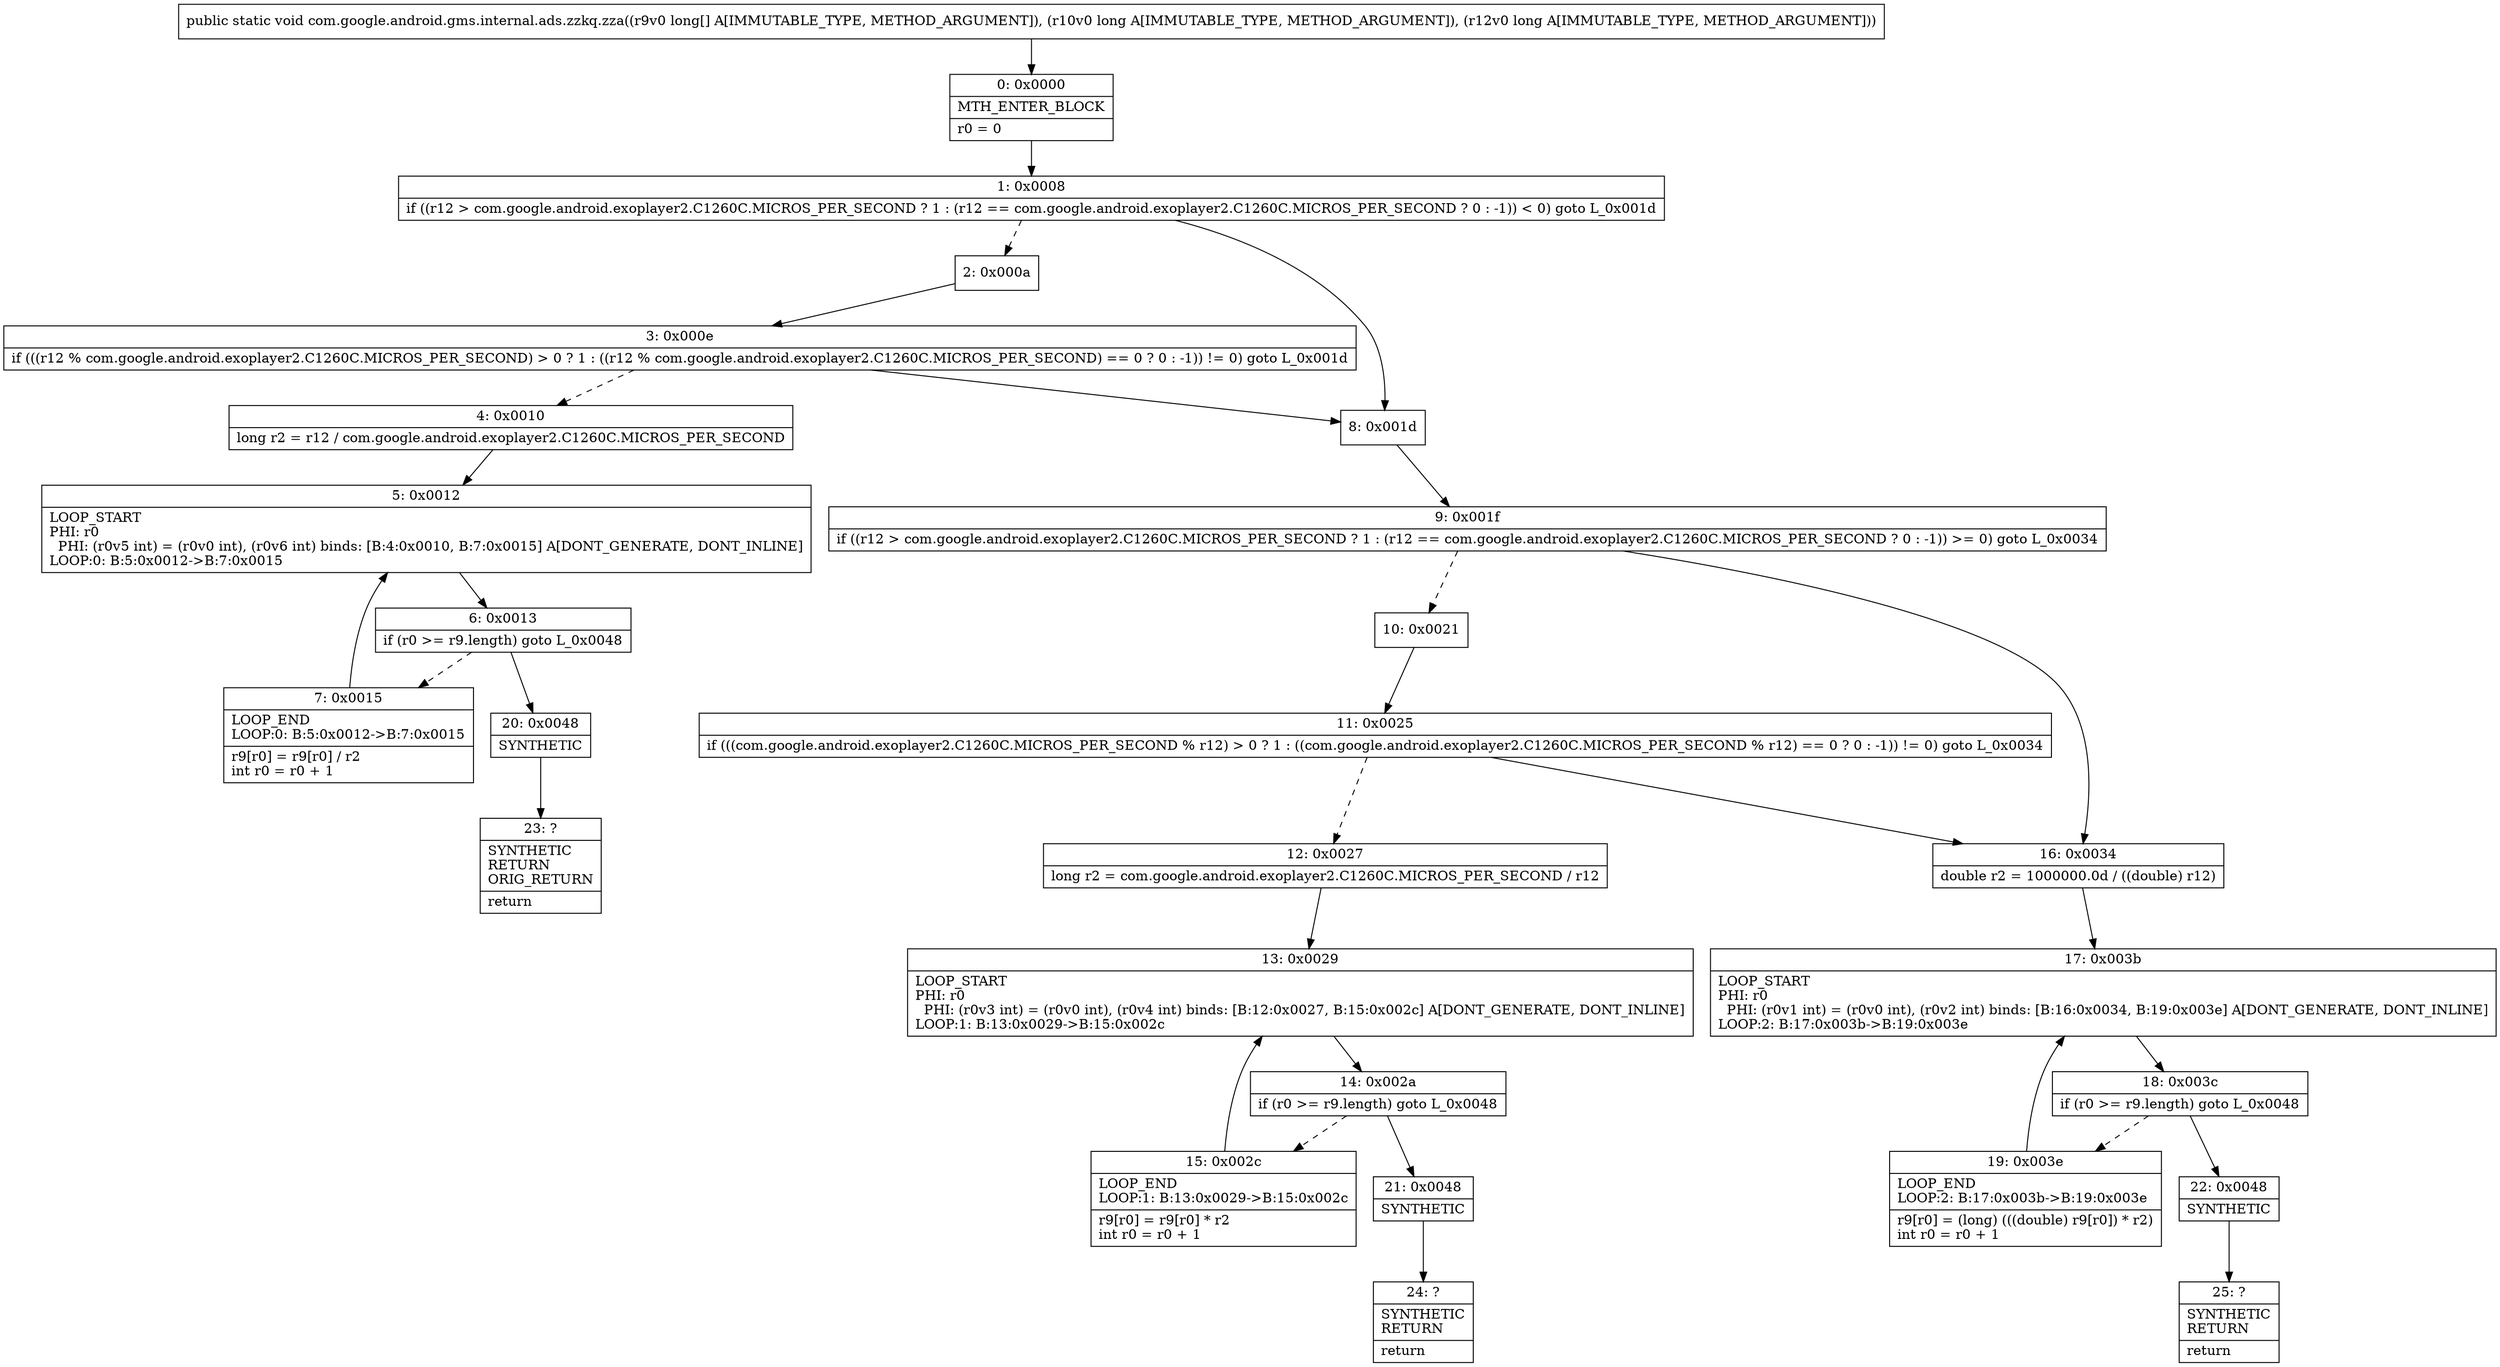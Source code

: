 digraph "CFG forcom.google.android.gms.internal.ads.zzkq.zza([JJJ)V" {
Node_0 [shape=record,label="{0\:\ 0x0000|MTH_ENTER_BLOCK\l|r0 = 0\l}"];
Node_1 [shape=record,label="{1\:\ 0x0008|if ((r12 \> com.google.android.exoplayer2.C1260C.MICROS_PER_SECOND ? 1 : (r12 == com.google.android.exoplayer2.C1260C.MICROS_PER_SECOND ? 0 : \-1)) \< 0) goto L_0x001d\l}"];
Node_2 [shape=record,label="{2\:\ 0x000a}"];
Node_3 [shape=record,label="{3\:\ 0x000e|if (((r12 % com.google.android.exoplayer2.C1260C.MICROS_PER_SECOND) \> 0 ? 1 : ((r12 % com.google.android.exoplayer2.C1260C.MICROS_PER_SECOND) == 0 ? 0 : \-1)) != 0) goto L_0x001d\l}"];
Node_4 [shape=record,label="{4\:\ 0x0010|long r2 = r12 \/ com.google.android.exoplayer2.C1260C.MICROS_PER_SECOND\l}"];
Node_5 [shape=record,label="{5\:\ 0x0012|LOOP_START\lPHI: r0 \l  PHI: (r0v5 int) = (r0v0 int), (r0v6 int) binds: [B:4:0x0010, B:7:0x0015] A[DONT_GENERATE, DONT_INLINE]\lLOOP:0: B:5:0x0012\-\>B:7:0x0015\l}"];
Node_6 [shape=record,label="{6\:\ 0x0013|if (r0 \>= r9.length) goto L_0x0048\l}"];
Node_7 [shape=record,label="{7\:\ 0x0015|LOOP_END\lLOOP:0: B:5:0x0012\-\>B:7:0x0015\l|r9[r0] = r9[r0] \/ r2\lint r0 = r0 + 1\l}"];
Node_8 [shape=record,label="{8\:\ 0x001d}"];
Node_9 [shape=record,label="{9\:\ 0x001f|if ((r12 \> com.google.android.exoplayer2.C1260C.MICROS_PER_SECOND ? 1 : (r12 == com.google.android.exoplayer2.C1260C.MICROS_PER_SECOND ? 0 : \-1)) \>= 0) goto L_0x0034\l}"];
Node_10 [shape=record,label="{10\:\ 0x0021}"];
Node_11 [shape=record,label="{11\:\ 0x0025|if (((com.google.android.exoplayer2.C1260C.MICROS_PER_SECOND % r12) \> 0 ? 1 : ((com.google.android.exoplayer2.C1260C.MICROS_PER_SECOND % r12) == 0 ? 0 : \-1)) != 0) goto L_0x0034\l}"];
Node_12 [shape=record,label="{12\:\ 0x0027|long r2 = com.google.android.exoplayer2.C1260C.MICROS_PER_SECOND \/ r12\l}"];
Node_13 [shape=record,label="{13\:\ 0x0029|LOOP_START\lPHI: r0 \l  PHI: (r0v3 int) = (r0v0 int), (r0v4 int) binds: [B:12:0x0027, B:15:0x002c] A[DONT_GENERATE, DONT_INLINE]\lLOOP:1: B:13:0x0029\-\>B:15:0x002c\l}"];
Node_14 [shape=record,label="{14\:\ 0x002a|if (r0 \>= r9.length) goto L_0x0048\l}"];
Node_15 [shape=record,label="{15\:\ 0x002c|LOOP_END\lLOOP:1: B:13:0x0029\-\>B:15:0x002c\l|r9[r0] = r9[r0] * r2\lint r0 = r0 + 1\l}"];
Node_16 [shape=record,label="{16\:\ 0x0034|double r2 = 1000000.0d \/ ((double) r12)\l}"];
Node_17 [shape=record,label="{17\:\ 0x003b|LOOP_START\lPHI: r0 \l  PHI: (r0v1 int) = (r0v0 int), (r0v2 int) binds: [B:16:0x0034, B:19:0x003e] A[DONT_GENERATE, DONT_INLINE]\lLOOP:2: B:17:0x003b\-\>B:19:0x003e\l}"];
Node_18 [shape=record,label="{18\:\ 0x003c|if (r0 \>= r9.length) goto L_0x0048\l}"];
Node_19 [shape=record,label="{19\:\ 0x003e|LOOP_END\lLOOP:2: B:17:0x003b\-\>B:19:0x003e\l|r9[r0] = (long) (((double) r9[r0]) * r2)\lint r0 = r0 + 1\l}"];
Node_20 [shape=record,label="{20\:\ 0x0048|SYNTHETIC\l}"];
Node_21 [shape=record,label="{21\:\ 0x0048|SYNTHETIC\l}"];
Node_22 [shape=record,label="{22\:\ 0x0048|SYNTHETIC\l}"];
Node_23 [shape=record,label="{23\:\ ?|SYNTHETIC\lRETURN\lORIG_RETURN\l|return\l}"];
Node_24 [shape=record,label="{24\:\ ?|SYNTHETIC\lRETURN\l|return\l}"];
Node_25 [shape=record,label="{25\:\ ?|SYNTHETIC\lRETURN\l|return\l}"];
MethodNode[shape=record,label="{public static void com.google.android.gms.internal.ads.zzkq.zza((r9v0 long[] A[IMMUTABLE_TYPE, METHOD_ARGUMENT]), (r10v0 long A[IMMUTABLE_TYPE, METHOD_ARGUMENT]), (r12v0 long A[IMMUTABLE_TYPE, METHOD_ARGUMENT])) }"];
MethodNode -> Node_0;
Node_0 -> Node_1;
Node_1 -> Node_2[style=dashed];
Node_1 -> Node_8;
Node_2 -> Node_3;
Node_3 -> Node_4[style=dashed];
Node_3 -> Node_8;
Node_4 -> Node_5;
Node_5 -> Node_6;
Node_6 -> Node_7[style=dashed];
Node_6 -> Node_20;
Node_7 -> Node_5;
Node_8 -> Node_9;
Node_9 -> Node_10[style=dashed];
Node_9 -> Node_16;
Node_10 -> Node_11;
Node_11 -> Node_12[style=dashed];
Node_11 -> Node_16;
Node_12 -> Node_13;
Node_13 -> Node_14;
Node_14 -> Node_15[style=dashed];
Node_14 -> Node_21;
Node_15 -> Node_13;
Node_16 -> Node_17;
Node_17 -> Node_18;
Node_18 -> Node_19[style=dashed];
Node_18 -> Node_22;
Node_19 -> Node_17;
Node_20 -> Node_23;
Node_21 -> Node_24;
Node_22 -> Node_25;
}

